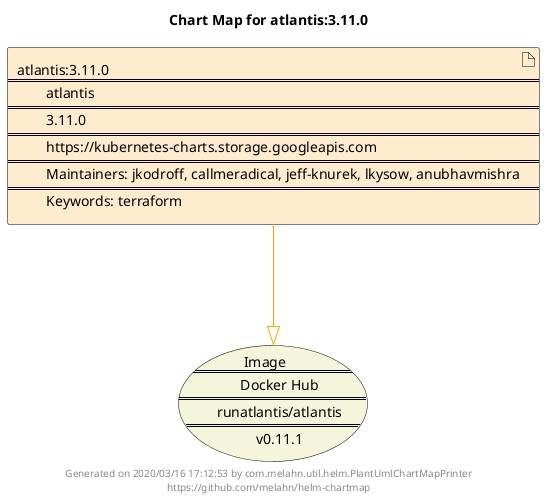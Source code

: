 @startuml
skinparam linetype ortho
skinparam backgroundColor white
skinparam usecaseBorderColor black
skinparam usecaseArrowColor LightSlateGray
skinparam artifactBorderColor black
skinparam artifactArrowColor LightSlateGray

title Chart Map for atlantis:3.11.0

'There is one referenced Helm Chart
artifact "atlantis:3.11.0\n====\n\tatlantis\n====\n\t3.11.0\n====\n\thttps://kubernetes-charts.storage.googleapis.com\n====\n\tMaintainers: jkodroff, callmeradical, jeff-knurek, lkysow, anubhavmishra\n====\n\tKeywords: terraform" as atlantis_3_11_0 #BlanchedAlmond

'There is one referenced Docker Image
usecase "Image\n====\n\tDocker Hub\n====\n\trunatlantis/atlantis\n====\n\tv0.11.1" as runatlantis_atlantis_v0_11_1 #Beige

'Chart Dependencies
atlantis_3_11_0--[#orange]-|>runatlantis_atlantis_v0_11_1

center footer Generated on 2020/03/16 17:12:53 by com.melahn.util.helm.PlantUmlChartMapPrinter\nhttps://github.com/melahn/helm-chartmap
@enduml
